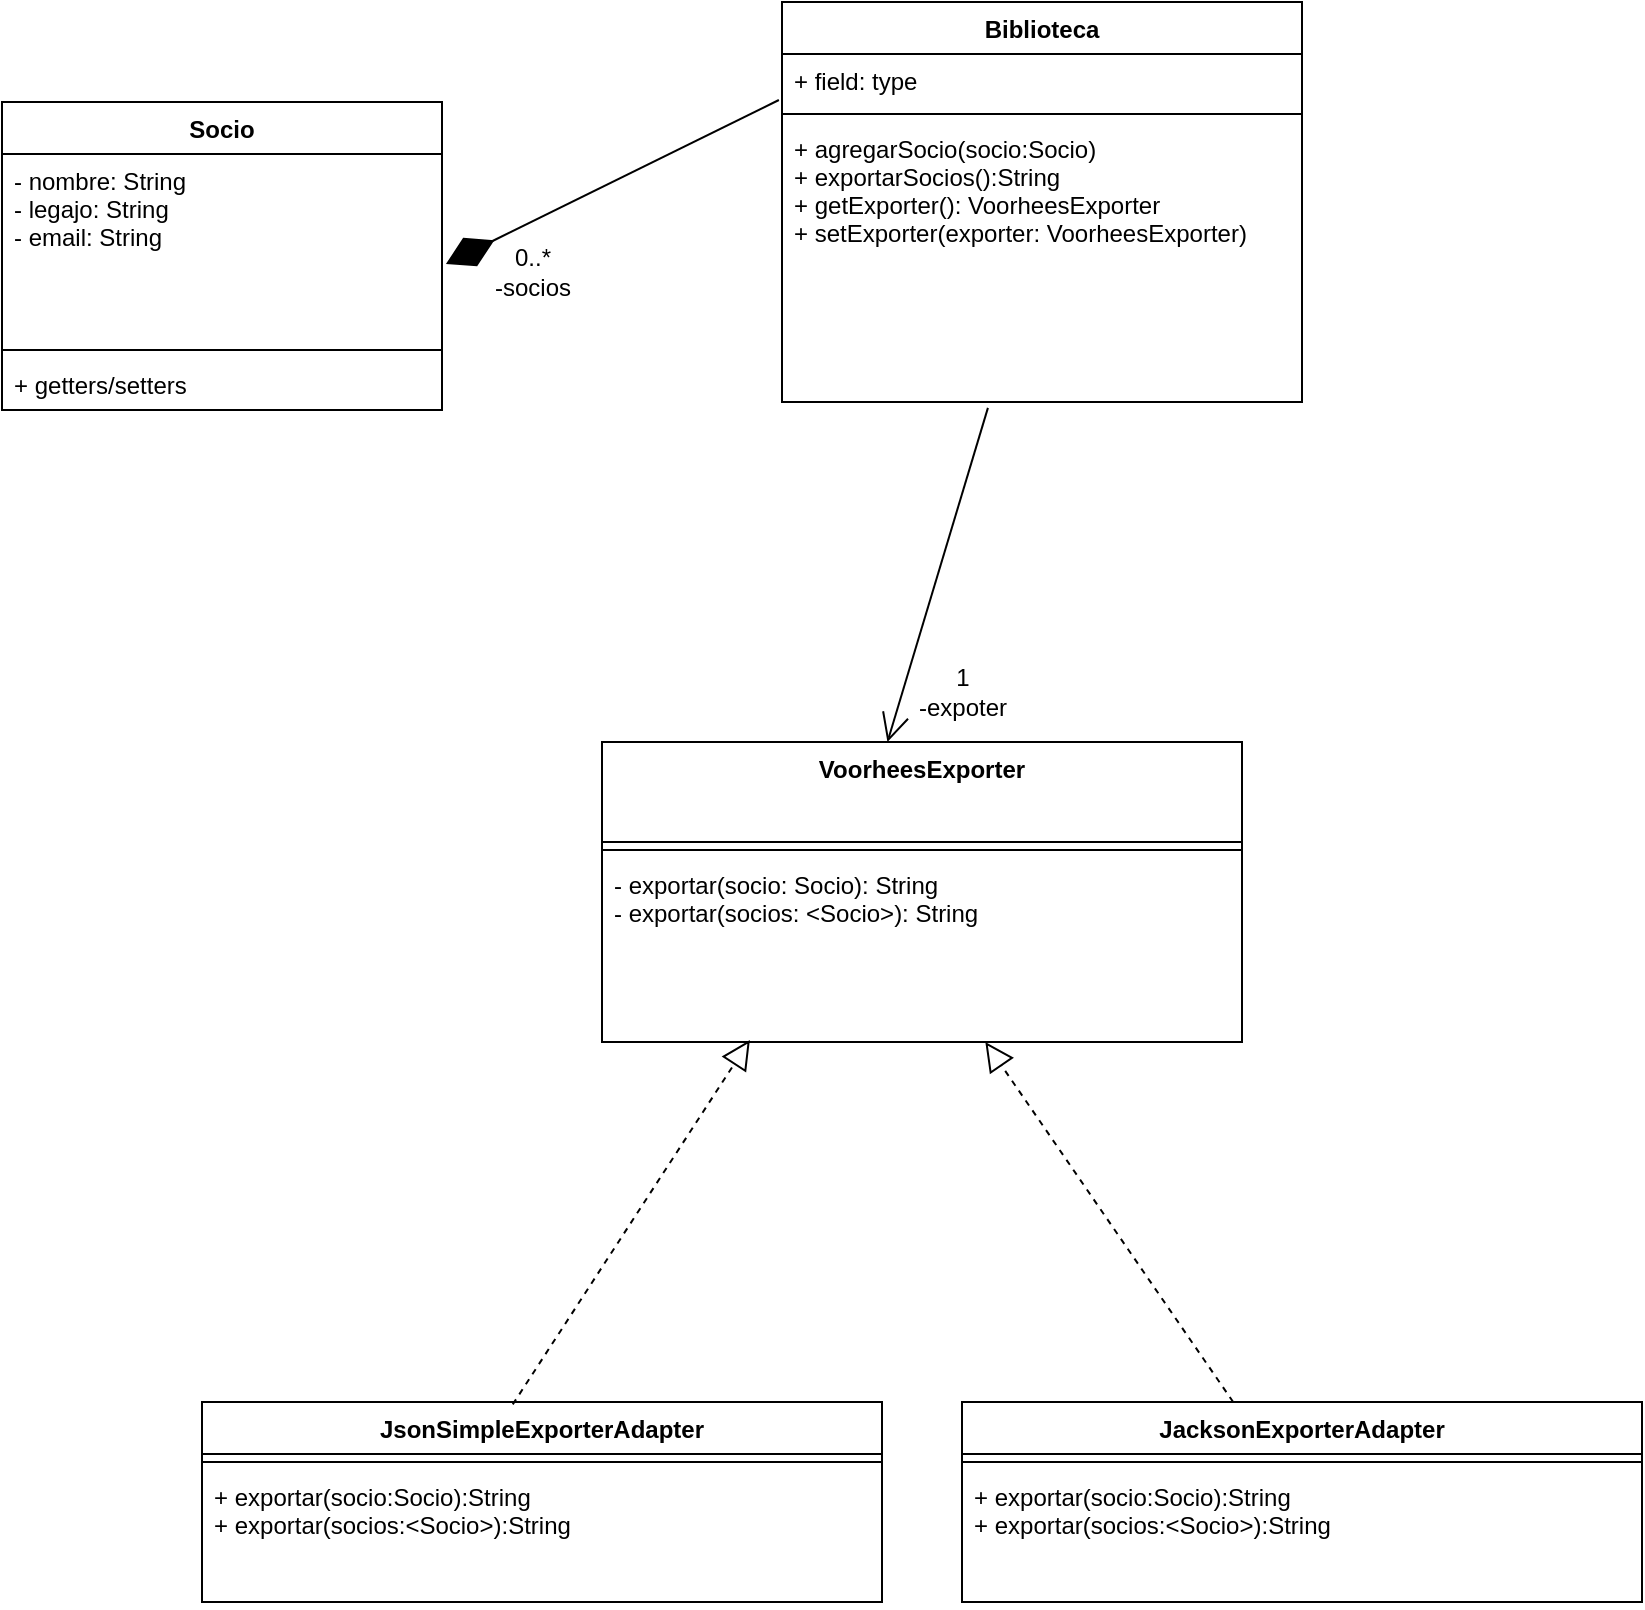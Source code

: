 <mxfile version="20.0.1" type="github">
  <diagram id="NpKbrCOyFWIJ7LJldYlP" name="Page-1">
    <mxGraphModel dx="700" dy="752" grid="1" gridSize="10" guides="1" tooltips="1" connect="1" arrows="1" fold="1" page="1" pageScale="1" pageWidth="827" pageHeight="1169" math="0" shadow="0">
      <root>
        <mxCell id="0" />
        <mxCell id="1" parent="0" />
        <mxCell id="nzrPVY5r-qo1LfHR2gQ8-1" value="Socio" style="swimlane;fontStyle=1;align=center;verticalAlign=top;childLayout=stackLayout;horizontal=1;startSize=26;horizontalStack=0;resizeParent=1;resizeParentMax=0;resizeLast=0;collapsible=1;marginBottom=0;" vertex="1" parent="1">
          <mxGeometry x="140" y="170" width="220" height="154" as="geometry" />
        </mxCell>
        <mxCell id="nzrPVY5r-qo1LfHR2gQ8-2" value="- nombre: String&#xa;- legajo: String&#xa;- email: String" style="text;strokeColor=none;fillColor=none;align=left;verticalAlign=top;spacingLeft=4;spacingRight=4;overflow=hidden;rotatable=0;points=[[0,0.5],[1,0.5]];portConstraint=eastwest;" vertex="1" parent="nzrPVY5r-qo1LfHR2gQ8-1">
          <mxGeometry y="26" width="220" height="94" as="geometry" />
        </mxCell>
        <mxCell id="nzrPVY5r-qo1LfHR2gQ8-3" value="" style="line;strokeWidth=1;fillColor=none;align=left;verticalAlign=middle;spacingTop=-1;spacingLeft=3;spacingRight=3;rotatable=0;labelPosition=right;points=[];portConstraint=eastwest;" vertex="1" parent="nzrPVY5r-qo1LfHR2gQ8-1">
          <mxGeometry y="120" width="220" height="8" as="geometry" />
        </mxCell>
        <mxCell id="nzrPVY5r-qo1LfHR2gQ8-4" value="+ getters/setters" style="text;strokeColor=none;fillColor=none;align=left;verticalAlign=top;spacingLeft=4;spacingRight=4;overflow=hidden;rotatable=0;points=[[0,0.5],[1,0.5]];portConstraint=eastwest;" vertex="1" parent="nzrPVY5r-qo1LfHR2gQ8-1">
          <mxGeometry y="128" width="220" height="26" as="geometry" />
        </mxCell>
        <mxCell id="nzrPVY5r-qo1LfHR2gQ8-5" value="Biblioteca" style="swimlane;fontStyle=1;align=center;verticalAlign=top;childLayout=stackLayout;horizontal=1;startSize=26;horizontalStack=0;resizeParent=1;resizeParentMax=0;resizeLast=0;collapsible=1;marginBottom=0;" vertex="1" parent="1">
          <mxGeometry x="530" y="120" width="260" height="200" as="geometry" />
        </mxCell>
        <mxCell id="nzrPVY5r-qo1LfHR2gQ8-6" value="+ field: type" style="text;strokeColor=none;fillColor=none;align=left;verticalAlign=top;spacingLeft=4;spacingRight=4;overflow=hidden;rotatable=0;points=[[0,0.5],[1,0.5]];portConstraint=eastwest;" vertex="1" parent="nzrPVY5r-qo1LfHR2gQ8-5">
          <mxGeometry y="26" width="260" height="26" as="geometry" />
        </mxCell>
        <mxCell id="nzrPVY5r-qo1LfHR2gQ8-7" value="" style="line;strokeWidth=1;fillColor=none;align=left;verticalAlign=middle;spacingTop=-1;spacingLeft=3;spacingRight=3;rotatable=0;labelPosition=right;points=[];portConstraint=eastwest;" vertex="1" parent="nzrPVY5r-qo1LfHR2gQ8-5">
          <mxGeometry y="52" width="260" height="8" as="geometry" />
        </mxCell>
        <mxCell id="nzrPVY5r-qo1LfHR2gQ8-8" value="+ agregarSocio(socio:Socio)&#xa;+ exportarSocios():String&#xa;+ getExporter(): VoorheesExporter&#xa;+ setExporter(exporter: VoorheesExporter)" style="text;strokeColor=none;fillColor=none;align=left;verticalAlign=top;spacingLeft=4;spacingRight=4;overflow=hidden;rotatable=0;points=[[0,0.5],[1,0.5]];portConstraint=eastwest;" vertex="1" parent="nzrPVY5r-qo1LfHR2gQ8-5">
          <mxGeometry y="60" width="260" height="140" as="geometry" />
        </mxCell>
        <mxCell id="nzrPVY5r-qo1LfHR2gQ8-9" value="" style="endArrow=diamondThin;endFill=1;endSize=24;html=1;rounded=0;entryX=1.009;entryY=0.585;entryDx=0;entryDy=0;entryPerimeter=0;exitX=-0.006;exitY=0.885;exitDx=0;exitDy=0;exitPerimeter=0;" edge="1" parent="1" source="nzrPVY5r-qo1LfHR2gQ8-6" target="nzrPVY5r-qo1LfHR2gQ8-2">
          <mxGeometry width="160" relative="1" as="geometry">
            <mxPoint x="420" y="290" as="sourcePoint" />
            <mxPoint x="580" y="290" as="targetPoint" />
          </mxGeometry>
        </mxCell>
        <mxCell id="nzrPVY5r-qo1LfHR2gQ8-10" value="0..*&lt;br&gt;-socios" style="text;html=1;align=center;verticalAlign=middle;resizable=0;points=[];autosize=1;strokeColor=none;fillColor=none;" vertex="1" parent="1">
          <mxGeometry x="380" y="240" width="50" height="30" as="geometry" />
        </mxCell>
        <mxCell id="nzrPVY5r-qo1LfHR2gQ8-11" value="VoorheesExporter&#xa;" style="swimlane;fontStyle=1;align=center;verticalAlign=top;childLayout=stackLayout;horizontal=1;startSize=50;horizontalStack=0;resizeParent=1;resizeParentMax=0;resizeLast=0;collapsible=1;marginBottom=0;" vertex="1" parent="1">
          <mxGeometry x="440" y="490" width="320" height="150" as="geometry" />
        </mxCell>
        <mxCell id="nzrPVY5r-qo1LfHR2gQ8-13" value="" style="line;strokeWidth=1;fillColor=none;align=left;verticalAlign=middle;spacingTop=-1;spacingLeft=3;spacingRight=3;rotatable=0;labelPosition=right;points=[];portConstraint=eastwest;" vertex="1" parent="nzrPVY5r-qo1LfHR2gQ8-11">
          <mxGeometry y="50" width="320" height="8" as="geometry" />
        </mxCell>
        <mxCell id="nzrPVY5r-qo1LfHR2gQ8-14" value="- exportar(socio: Socio): String&#xa;- exportar(socios: &lt;Socio&gt;): String" style="text;strokeColor=none;fillColor=none;align=left;verticalAlign=top;spacingLeft=4;spacingRight=4;overflow=hidden;rotatable=0;points=[[0,0.5],[1,0.5]];portConstraint=eastwest;" vertex="1" parent="nzrPVY5r-qo1LfHR2gQ8-11">
          <mxGeometry y="58" width="320" height="92" as="geometry" />
        </mxCell>
        <mxCell id="nzrPVY5r-qo1LfHR2gQ8-15" value="" style="endArrow=open;endFill=1;endSize=12;html=1;rounded=0;exitX=0.396;exitY=1.021;exitDx=0;exitDy=0;exitPerimeter=0;entryX=0.446;entryY=0;entryDx=0;entryDy=0;entryPerimeter=0;" edge="1" parent="1" source="nzrPVY5r-qo1LfHR2gQ8-8" target="nzrPVY5r-qo1LfHR2gQ8-11">
          <mxGeometry width="160" relative="1" as="geometry">
            <mxPoint x="630" y="330" as="sourcePoint" />
            <mxPoint x="580" y="280" as="targetPoint" />
          </mxGeometry>
        </mxCell>
        <mxCell id="nzrPVY5r-qo1LfHR2gQ8-16" value="1 &lt;br&gt;-expoter" style="text;html=1;align=center;verticalAlign=middle;resizable=0;points=[];autosize=1;strokeColor=none;fillColor=none;" vertex="1" parent="1">
          <mxGeometry x="590" y="450" width="60" height="30" as="geometry" />
        </mxCell>
        <mxCell id="nzrPVY5r-qo1LfHR2gQ8-17" value="JsonSimpleExporterAdapter" style="swimlane;fontStyle=1;align=center;verticalAlign=top;childLayout=stackLayout;horizontal=1;startSize=26;horizontalStack=0;resizeParent=1;resizeParentMax=0;resizeLast=0;collapsible=1;marginBottom=0;" vertex="1" parent="1">
          <mxGeometry x="240" y="820" width="340" height="100" as="geometry" />
        </mxCell>
        <mxCell id="nzrPVY5r-qo1LfHR2gQ8-19" value="" style="line;strokeWidth=1;fillColor=none;align=left;verticalAlign=middle;spacingTop=-1;spacingLeft=3;spacingRight=3;rotatable=0;labelPosition=right;points=[];portConstraint=eastwest;" vertex="1" parent="nzrPVY5r-qo1LfHR2gQ8-17">
          <mxGeometry y="26" width="340" height="8" as="geometry" />
        </mxCell>
        <mxCell id="nzrPVY5r-qo1LfHR2gQ8-20" value="+ exportar(socio:Socio):String&#xa;+ exportar(socios:&lt;Socio&gt;):String" style="text;strokeColor=none;fillColor=none;align=left;verticalAlign=top;spacingLeft=4;spacingRight=4;overflow=hidden;rotatable=0;points=[[0,0.5],[1,0.5]];portConstraint=eastwest;" vertex="1" parent="nzrPVY5r-qo1LfHR2gQ8-17">
          <mxGeometry y="34" width="340" height="66" as="geometry" />
        </mxCell>
        <mxCell id="nzrPVY5r-qo1LfHR2gQ8-21" value="" style="endArrow=block;dashed=1;endFill=0;endSize=12;html=1;rounded=0;exitX=0.457;exitY=0.012;exitDx=0;exitDy=0;exitPerimeter=0;entryX=0.231;entryY=0.989;entryDx=0;entryDy=0;entryPerimeter=0;" edge="1" parent="1" source="nzrPVY5r-qo1LfHR2gQ8-17" target="nzrPVY5r-qo1LfHR2gQ8-14">
          <mxGeometry width="160" relative="1" as="geometry">
            <mxPoint x="420" y="570" as="sourcePoint" />
            <mxPoint x="580" y="570" as="targetPoint" />
          </mxGeometry>
        </mxCell>
        <mxCell id="nzrPVY5r-qo1LfHR2gQ8-22" value="JacksonExporterAdapter" style="swimlane;fontStyle=1;align=center;verticalAlign=top;childLayout=stackLayout;horizontal=1;startSize=26;horizontalStack=0;resizeParent=1;resizeParentMax=0;resizeLast=0;collapsible=1;marginBottom=0;" vertex="1" parent="1">
          <mxGeometry x="620" y="820" width="340" height="100" as="geometry" />
        </mxCell>
        <mxCell id="nzrPVY5r-qo1LfHR2gQ8-23" value="" style="line;strokeWidth=1;fillColor=none;align=left;verticalAlign=middle;spacingTop=-1;spacingLeft=3;spacingRight=3;rotatable=0;labelPosition=right;points=[];portConstraint=eastwest;" vertex="1" parent="nzrPVY5r-qo1LfHR2gQ8-22">
          <mxGeometry y="26" width="340" height="8" as="geometry" />
        </mxCell>
        <mxCell id="nzrPVY5r-qo1LfHR2gQ8-24" value="+ exportar(socio:Socio):String&#xa;+ exportar(socios:&lt;Socio&gt;):String" style="text;strokeColor=none;fillColor=none;align=left;verticalAlign=top;spacingLeft=4;spacingRight=4;overflow=hidden;rotatable=0;points=[[0,0.5],[1,0.5]];portConstraint=eastwest;" vertex="1" parent="nzrPVY5r-qo1LfHR2gQ8-22">
          <mxGeometry y="34" width="340" height="66" as="geometry" />
        </mxCell>
        <mxCell id="nzrPVY5r-qo1LfHR2gQ8-25" value="" style="endArrow=block;dashed=1;endFill=0;endSize=12;html=1;rounded=0;" edge="1" parent="1" source="nzrPVY5r-qo1LfHR2gQ8-22" target="nzrPVY5r-qo1LfHR2gQ8-14">
          <mxGeometry width="160" relative="1" as="geometry">
            <mxPoint x="405.38" y="831.2" as="sourcePoint" />
            <mxPoint x="523.92" y="648.988" as="targetPoint" />
          </mxGeometry>
        </mxCell>
      </root>
    </mxGraphModel>
  </diagram>
</mxfile>
